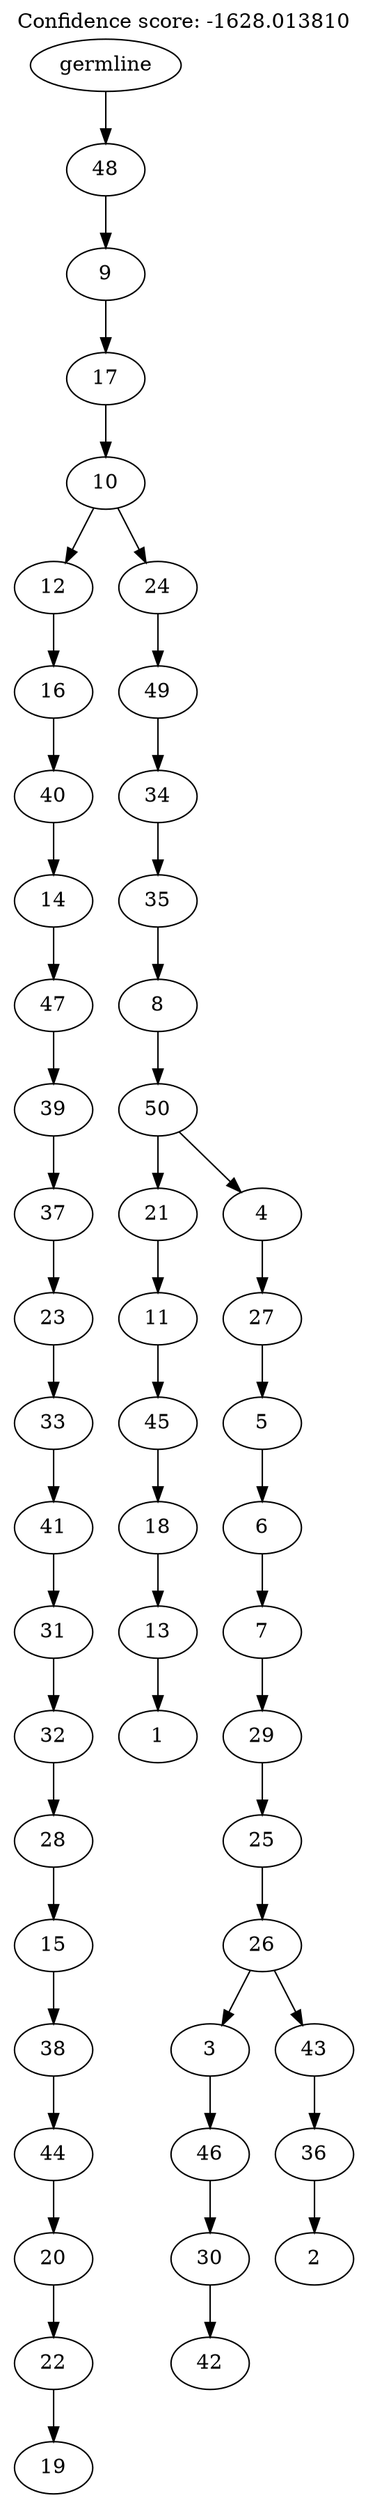 digraph g {
	"49" -> "50";
	"50" [label="19"];
	"48" -> "49";
	"49" [label="22"];
	"47" -> "48";
	"48" [label="20"];
	"46" -> "47";
	"47" [label="44"];
	"45" -> "46";
	"46" [label="38"];
	"44" -> "45";
	"45" [label="15"];
	"43" -> "44";
	"44" [label="28"];
	"42" -> "43";
	"43" [label="32"];
	"41" -> "42";
	"42" [label="31"];
	"40" -> "41";
	"41" [label="41"];
	"39" -> "40";
	"40" [label="33"];
	"38" -> "39";
	"39" [label="23"];
	"37" -> "38";
	"38" [label="37"];
	"36" -> "37";
	"37" [label="39"];
	"35" -> "36";
	"36" [label="47"];
	"34" -> "35";
	"35" [label="14"];
	"33" -> "34";
	"34" [label="40"];
	"32" -> "33";
	"33" [label="16"];
	"30" -> "31";
	"31" [label="1"];
	"29" -> "30";
	"30" [label="13"];
	"28" -> "29";
	"29" [label="18"];
	"27" -> "28";
	"28" [label="45"];
	"26" -> "27";
	"27" [label="11"];
	"24" -> "25";
	"25" [label="42"];
	"23" -> "24";
	"24" [label="30"];
	"22" -> "23";
	"23" [label="46"];
	"20" -> "21";
	"21" [label="2"];
	"19" -> "20";
	"20" [label="36"];
	"18" -> "19";
	"19" [label="43"];
	"18" -> "22";
	"22" [label="3"];
	"17" -> "18";
	"18" [label="26"];
	"16" -> "17";
	"17" [label="25"];
	"15" -> "16";
	"16" [label="29"];
	"14" -> "15";
	"15" [label="7"];
	"13" -> "14";
	"14" [label="6"];
	"12" -> "13";
	"13" [label="5"];
	"11" -> "12";
	"12" [label="27"];
	"10" -> "11";
	"11" [label="4"];
	"10" -> "26";
	"26" [label="21"];
	"9" -> "10";
	"10" [label="50"];
	"8" -> "9";
	"9" [label="8"];
	"7" -> "8";
	"8" [label="35"];
	"6" -> "7";
	"7" [label="34"];
	"5" -> "6";
	"6" [label="49"];
	"4" -> "5";
	"5" [label="24"];
	"4" -> "32";
	"32" [label="12"];
	"3" -> "4";
	"4" [label="10"];
	"2" -> "3";
	"3" [label="17"];
	"1" -> "2";
	"2" [label="9"];
	"0" -> "1";
	"1" [label="48"];
	"0" [label="germline"];
	labelloc="t";
	label="Confidence score: -1628.013810";
}
